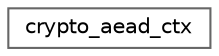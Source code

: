 digraph "Graphical Class Hierarchy"
{
 // LATEX_PDF_SIZE
  bgcolor="transparent";
  edge [fontname=Helvetica,fontsize=10,labelfontname=Helvetica,labelfontsize=10];
  node [fontname=Helvetica,fontsize=10,shape=box,height=0.2,width=0.4];
  rankdir="LR";
  Node0 [id="Node000000",label="crypto_aead_ctx",height=0.2,width=0.4,color="grey40", fillcolor="white", style="filled",URL="$structcrypto__aead__ctx.html",tooltip=" "];
}
